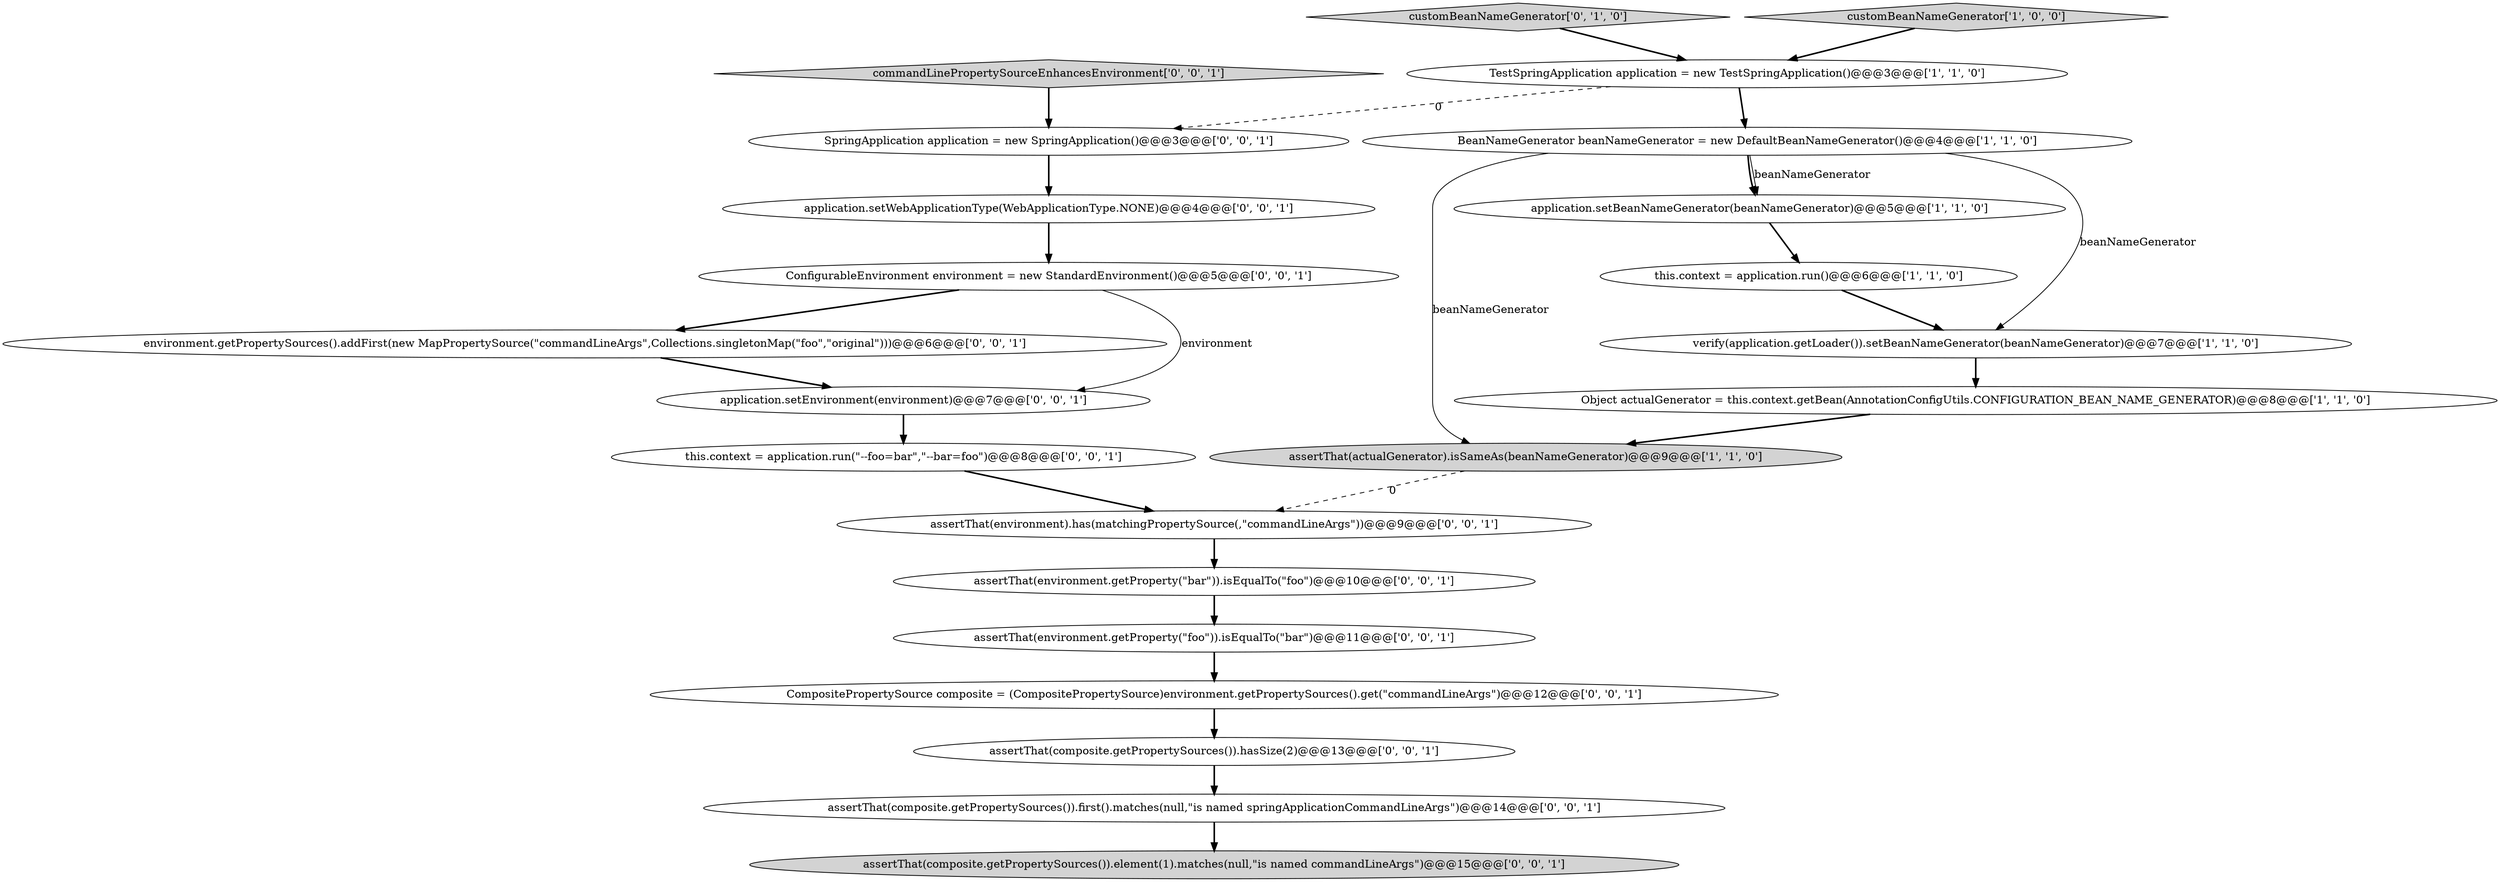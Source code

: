 digraph {
14 [style = filled, label = "assertThat(environment.getProperty(\"foo\")).isEqualTo(\"bar\")@@@11@@@['0', '0', '1']", fillcolor = white, shape = ellipse image = "AAA0AAABBB3BBB"];
22 [style = filled, label = "assertThat(composite.getPropertySources()).first().matches(null,\"is named springApplicationCommandLineArgs\")@@@14@@@['0', '0', '1']", fillcolor = white, shape = ellipse image = "AAA0AAABBB3BBB"];
9 [style = filled, label = "this.context = application.run(\"--foo=bar\",\"--bar=foo\")@@@8@@@['0', '0', '1']", fillcolor = white, shape = ellipse image = "AAA0AAABBB3BBB"];
13 [style = filled, label = "application.setEnvironment(environment)@@@7@@@['0', '0', '1']", fillcolor = white, shape = ellipse image = "AAA0AAABBB3BBB"];
5 [style = filled, label = "BeanNameGenerator beanNameGenerator = new DefaultBeanNameGenerator()@@@4@@@['1', '1', '0']", fillcolor = white, shape = ellipse image = "AAA0AAABBB1BBB"];
16 [style = filled, label = "assertThat(environment.getProperty(\"bar\")).isEqualTo(\"foo\")@@@10@@@['0', '0', '1']", fillcolor = white, shape = ellipse image = "AAA0AAABBB3BBB"];
19 [style = filled, label = "environment.getPropertySources().addFirst(new MapPropertySource(\"commandLineArgs\",Collections.singletonMap(\"foo\",\"original\")))@@@6@@@['0', '0', '1']", fillcolor = white, shape = ellipse image = "AAA0AAABBB3BBB"];
10 [style = filled, label = "SpringApplication application = new SpringApplication()@@@3@@@['0', '0', '1']", fillcolor = white, shape = ellipse image = "AAA0AAABBB3BBB"];
4 [style = filled, label = "verify(application.getLoader()).setBeanNameGenerator(beanNameGenerator)@@@7@@@['1', '1', '0']", fillcolor = white, shape = ellipse image = "AAA0AAABBB1BBB"];
18 [style = filled, label = "commandLinePropertySourceEnhancesEnvironment['0', '0', '1']", fillcolor = lightgray, shape = diamond image = "AAA0AAABBB3BBB"];
12 [style = filled, label = "ConfigurableEnvironment environment = new StandardEnvironment()@@@5@@@['0', '0', '1']", fillcolor = white, shape = ellipse image = "AAA0AAABBB3BBB"];
17 [style = filled, label = "assertThat(composite.getPropertySources()).hasSize(2)@@@13@@@['0', '0', '1']", fillcolor = white, shape = ellipse image = "AAA0AAABBB3BBB"];
3 [style = filled, label = "assertThat(actualGenerator).isSameAs(beanNameGenerator)@@@9@@@['1', '1', '0']", fillcolor = lightgray, shape = ellipse image = "AAA0AAABBB1BBB"];
7 [style = filled, label = "Object actualGenerator = this.context.getBean(AnnotationConfigUtils.CONFIGURATION_BEAN_NAME_GENERATOR)@@@8@@@['1', '1', '0']", fillcolor = white, shape = ellipse image = "AAA0AAABBB1BBB"];
2 [style = filled, label = "TestSpringApplication application = new TestSpringApplication()@@@3@@@['1', '1', '0']", fillcolor = white, shape = ellipse image = "AAA0AAABBB1BBB"];
6 [style = filled, label = "application.setBeanNameGenerator(beanNameGenerator)@@@5@@@['1', '1', '0']", fillcolor = white, shape = ellipse image = "AAA0AAABBB1BBB"];
0 [style = filled, label = "this.context = application.run()@@@6@@@['1', '1', '0']", fillcolor = white, shape = ellipse image = "AAA0AAABBB1BBB"];
21 [style = filled, label = "application.setWebApplicationType(WebApplicationType.NONE)@@@4@@@['0', '0', '1']", fillcolor = white, shape = ellipse image = "AAA0AAABBB3BBB"];
20 [style = filled, label = "assertThat(environment).has(matchingPropertySource(,\"commandLineArgs\"))@@@9@@@['0', '0', '1']", fillcolor = white, shape = ellipse image = "AAA0AAABBB3BBB"];
8 [style = filled, label = "customBeanNameGenerator['0', '1', '0']", fillcolor = lightgray, shape = diamond image = "AAA0AAABBB2BBB"];
1 [style = filled, label = "customBeanNameGenerator['1', '0', '0']", fillcolor = lightgray, shape = diamond image = "AAA0AAABBB1BBB"];
15 [style = filled, label = "CompositePropertySource composite = (CompositePropertySource)environment.getPropertySources().get(\"commandLineArgs\")@@@12@@@['0', '0', '1']", fillcolor = white, shape = ellipse image = "AAA0AAABBB3BBB"];
11 [style = filled, label = "assertThat(composite.getPropertySources()).element(1).matches(null,\"is named commandLineArgs\")@@@15@@@['0', '0', '1']", fillcolor = lightgray, shape = ellipse image = "AAA0AAABBB3BBB"];
12->13 [style = solid, label="environment"];
9->20 [style = bold, label=""];
6->0 [style = bold, label=""];
10->21 [style = bold, label=""];
17->22 [style = bold, label=""];
7->3 [style = bold, label=""];
4->7 [style = bold, label=""];
2->10 [style = dashed, label="0"];
21->12 [style = bold, label=""];
15->17 [style = bold, label=""];
5->4 [style = solid, label="beanNameGenerator"];
20->16 [style = bold, label=""];
5->6 [style = bold, label=""];
19->13 [style = bold, label=""];
8->2 [style = bold, label=""];
18->10 [style = bold, label=""];
0->4 [style = bold, label=""];
5->3 [style = solid, label="beanNameGenerator"];
3->20 [style = dashed, label="0"];
16->14 [style = bold, label=""];
14->15 [style = bold, label=""];
1->2 [style = bold, label=""];
13->9 [style = bold, label=""];
12->19 [style = bold, label=""];
22->11 [style = bold, label=""];
5->6 [style = solid, label="beanNameGenerator"];
2->5 [style = bold, label=""];
}
